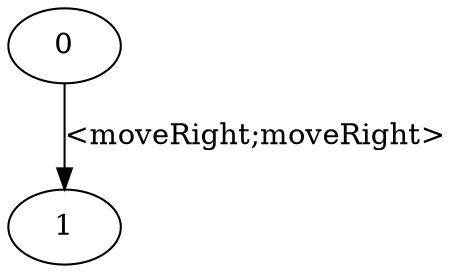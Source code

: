 digraph witness0 {
 0 [label="0",shape=ellipse]
 1 [label="1",shape=ellipse]
    0 -> 1[label="<moveRight;moveRight>"]
}
